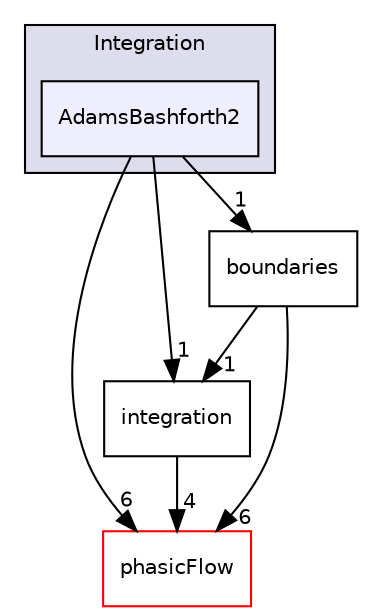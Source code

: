 digraph "src/Integration/AdamsBashforth2" {
  compound=true
  node [ fontsize="10", fontname="Helvetica"];
  edge [ labelfontsize="10", labelfontname="Helvetica"];
  subgraph clusterdir_5ff0557589c78f704a7131791f9a8bc6 {
    graph [ bgcolor="#ddddee", pencolor="black", label="Integration" fontname="Helvetica", fontsize="10", URL="dir_5ff0557589c78f704a7131791f9a8bc6.html"]
  dir_eb84e0c9bccf6469316a77378e4a6fe1 [shape=box, label="AdamsBashforth2", style="filled", fillcolor="#eeeeff", pencolor="black", URL="dir_eb84e0c9bccf6469316a77378e4a6fe1.html"];
  }
  dir_9daf74e2c0ea3a5224ae5f85b94b8627 [shape=box label="integration" URL="dir_9daf74e2c0ea3a5224ae5f85b94b8627.html"];
  dir_cd7a5046d028e114fc17b2ebc2bd02d2 [shape=box label="phasicFlow" fillcolor="white" style="filled" color="red" URL="dir_cd7a5046d028e114fc17b2ebc2bd02d2.html"];
  dir_932c6ff4acdfe4b43aabd36ed5470d4b [shape=box label="boundaries" URL="dir_932c6ff4acdfe4b43aabd36ed5470d4b.html"];
  dir_9daf74e2c0ea3a5224ae5f85b94b8627->dir_cd7a5046d028e114fc17b2ebc2bd02d2 [headlabel="4", labeldistance=1.5 headhref="dir_000020_000031.html"];
  dir_eb84e0c9bccf6469316a77378e4a6fe1->dir_9daf74e2c0ea3a5224ae5f85b94b8627 [headlabel="1", labeldistance=1.5 headhref="dir_000012_000020.html"];
  dir_eb84e0c9bccf6469316a77378e4a6fe1->dir_cd7a5046d028e114fc17b2ebc2bd02d2 [headlabel="6", labeldistance=1.5 headhref="dir_000012_000031.html"];
  dir_eb84e0c9bccf6469316a77378e4a6fe1->dir_932c6ff4acdfe4b43aabd36ed5470d4b [headlabel="1", labeldistance=1.5 headhref="dir_000012_000019.html"];
  dir_932c6ff4acdfe4b43aabd36ed5470d4b->dir_9daf74e2c0ea3a5224ae5f85b94b8627 [headlabel="1", labeldistance=1.5 headhref="dir_000019_000020.html"];
  dir_932c6ff4acdfe4b43aabd36ed5470d4b->dir_cd7a5046d028e114fc17b2ebc2bd02d2 [headlabel="6", labeldistance=1.5 headhref="dir_000019_000031.html"];
}
